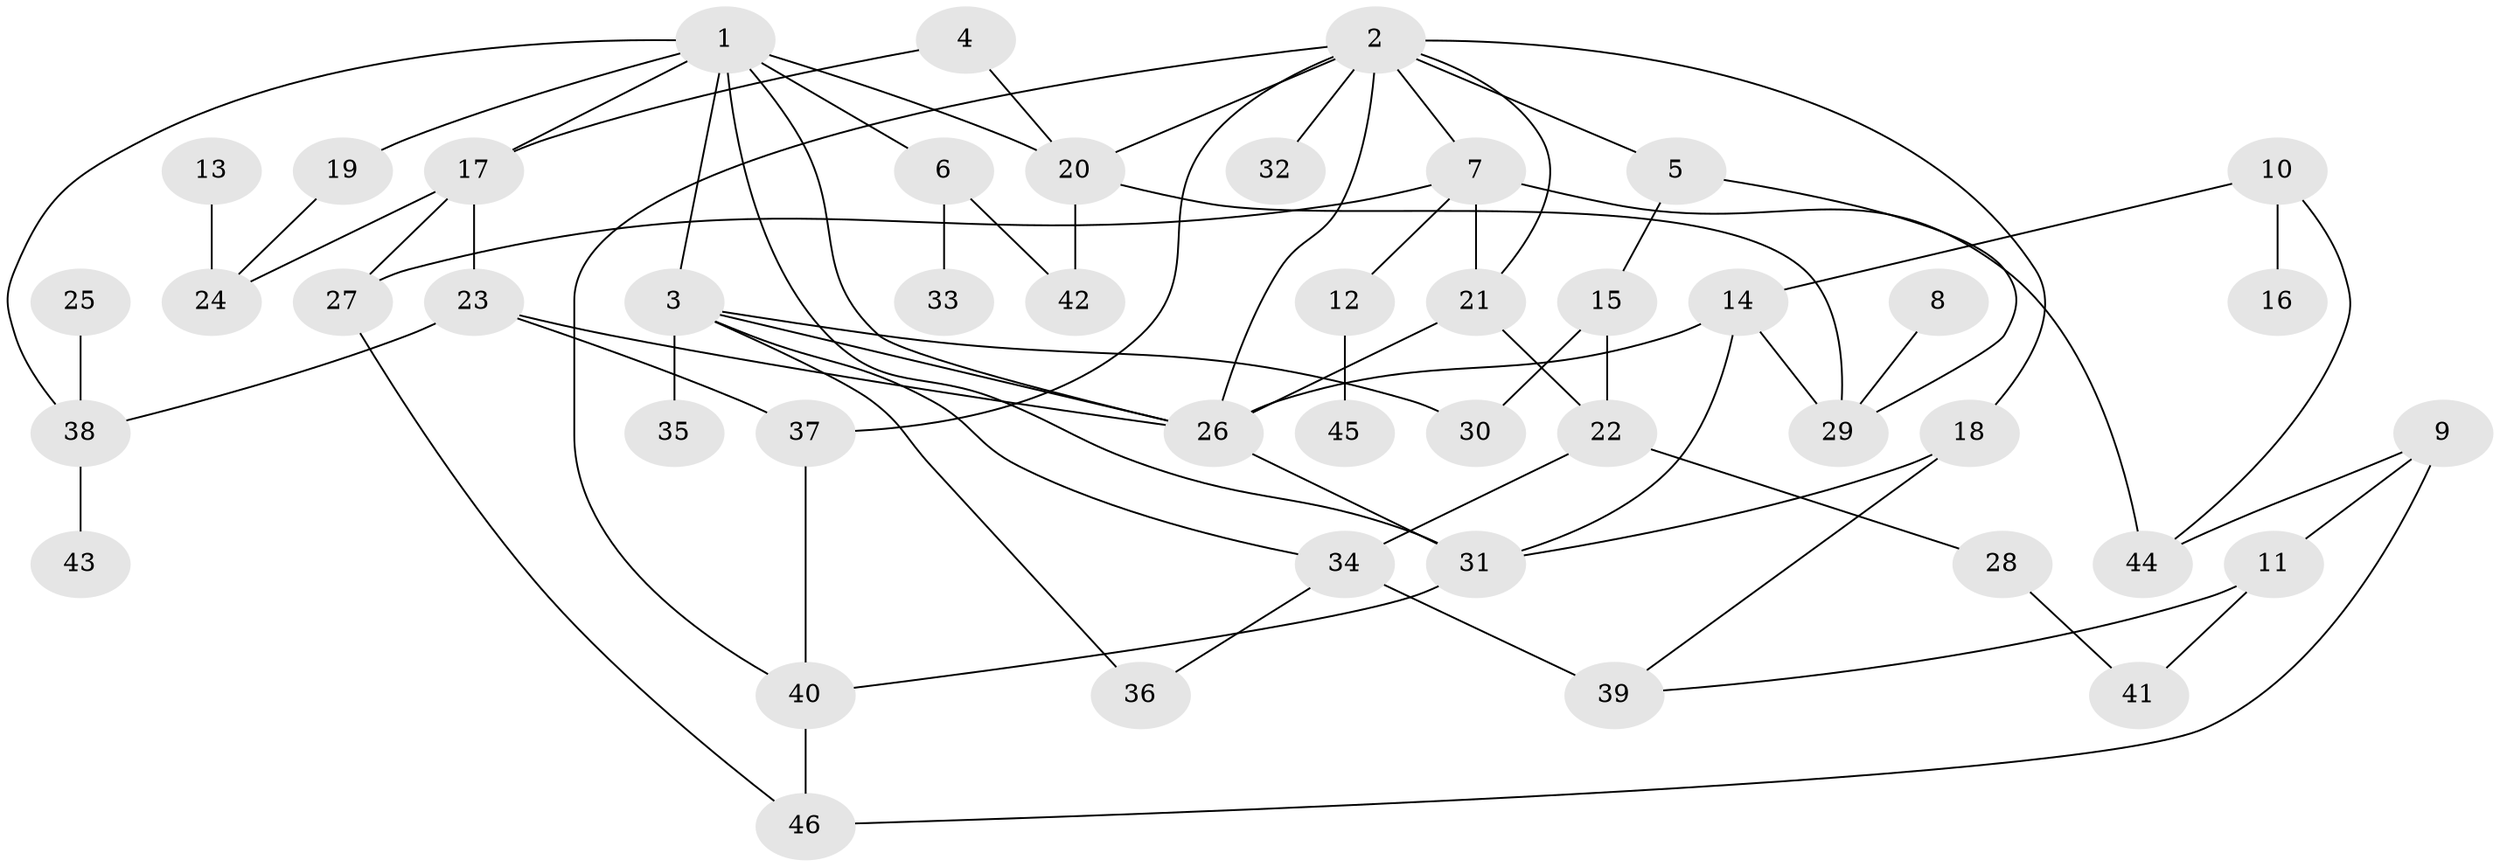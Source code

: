 // original degree distribution, {6: 0.05434782608695652, 5: 0.05434782608695652, 2: 0.31521739130434784, 3: 0.16304347826086957, 7: 0.010869565217391304, 4: 0.10869565217391304, 9: 0.010869565217391304, 1: 0.2826086956521739}
// Generated by graph-tools (version 1.1) at 2025/01/03/09/25 03:01:11]
// undirected, 46 vertices, 73 edges
graph export_dot {
graph [start="1"]
  node [color=gray90,style=filled];
  1;
  2;
  3;
  4;
  5;
  6;
  7;
  8;
  9;
  10;
  11;
  12;
  13;
  14;
  15;
  16;
  17;
  18;
  19;
  20;
  21;
  22;
  23;
  24;
  25;
  26;
  27;
  28;
  29;
  30;
  31;
  32;
  33;
  34;
  35;
  36;
  37;
  38;
  39;
  40;
  41;
  42;
  43;
  44;
  45;
  46;
  1 -- 3 [weight=1.0];
  1 -- 6 [weight=1.0];
  1 -- 17 [weight=1.0];
  1 -- 19 [weight=1.0];
  1 -- 20 [weight=1.0];
  1 -- 26 [weight=1.0];
  1 -- 31 [weight=1.0];
  1 -- 38 [weight=1.0];
  2 -- 5 [weight=1.0];
  2 -- 7 [weight=1.0];
  2 -- 18 [weight=1.0];
  2 -- 20 [weight=1.0];
  2 -- 21 [weight=1.0];
  2 -- 26 [weight=1.0];
  2 -- 32 [weight=1.0];
  2 -- 37 [weight=1.0];
  2 -- 40 [weight=1.0];
  3 -- 26 [weight=1.0];
  3 -- 30 [weight=1.0];
  3 -- 34 [weight=1.0];
  3 -- 35 [weight=1.0];
  3 -- 36 [weight=1.0];
  4 -- 17 [weight=1.0];
  4 -- 20 [weight=1.0];
  5 -- 15 [weight=1.0];
  5 -- 29 [weight=1.0];
  6 -- 33 [weight=1.0];
  6 -- 42 [weight=1.0];
  7 -- 12 [weight=1.0];
  7 -- 21 [weight=1.0];
  7 -- 27 [weight=1.0];
  7 -- 44 [weight=1.0];
  8 -- 29 [weight=1.0];
  9 -- 11 [weight=1.0];
  9 -- 44 [weight=1.0];
  9 -- 46 [weight=1.0];
  10 -- 14 [weight=1.0];
  10 -- 16 [weight=1.0];
  10 -- 44 [weight=1.0];
  11 -- 39 [weight=1.0];
  11 -- 41 [weight=1.0];
  12 -- 45 [weight=1.0];
  13 -- 24 [weight=1.0];
  14 -- 26 [weight=1.0];
  14 -- 29 [weight=1.0];
  14 -- 31 [weight=1.0];
  15 -- 22 [weight=1.0];
  15 -- 30 [weight=1.0];
  17 -- 23 [weight=1.0];
  17 -- 24 [weight=1.0];
  17 -- 27 [weight=1.0];
  18 -- 31 [weight=1.0];
  18 -- 39 [weight=1.0];
  19 -- 24 [weight=1.0];
  20 -- 29 [weight=1.0];
  20 -- 42 [weight=1.0];
  21 -- 22 [weight=1.0];
  21 -- 26 [weight=1.0];
  22 -- 28 [weight=1.0];
  22 -- 34 [weight=1.0];
  23 -- 26 [weight=1.0];
  23 -- 37 [weight=1.0];
  23 -- 38 [weight=1.0];
  25 -- 38 [weight=1.0];
  26 -- 31 [weight=1.0];
  27 -- 46 [weight=1.0];
  28 -- 41 [weight=1.0];
  31 -- 40 [weight=1.0];
  34 -- 36 [weight=1.0];
  34 -- 39 [weight=2.0];
  37 -- 40 [weight=1.0];
  38 -- 43 [weight=1.0];
  40 -- 46 [weight=1.0];
}
